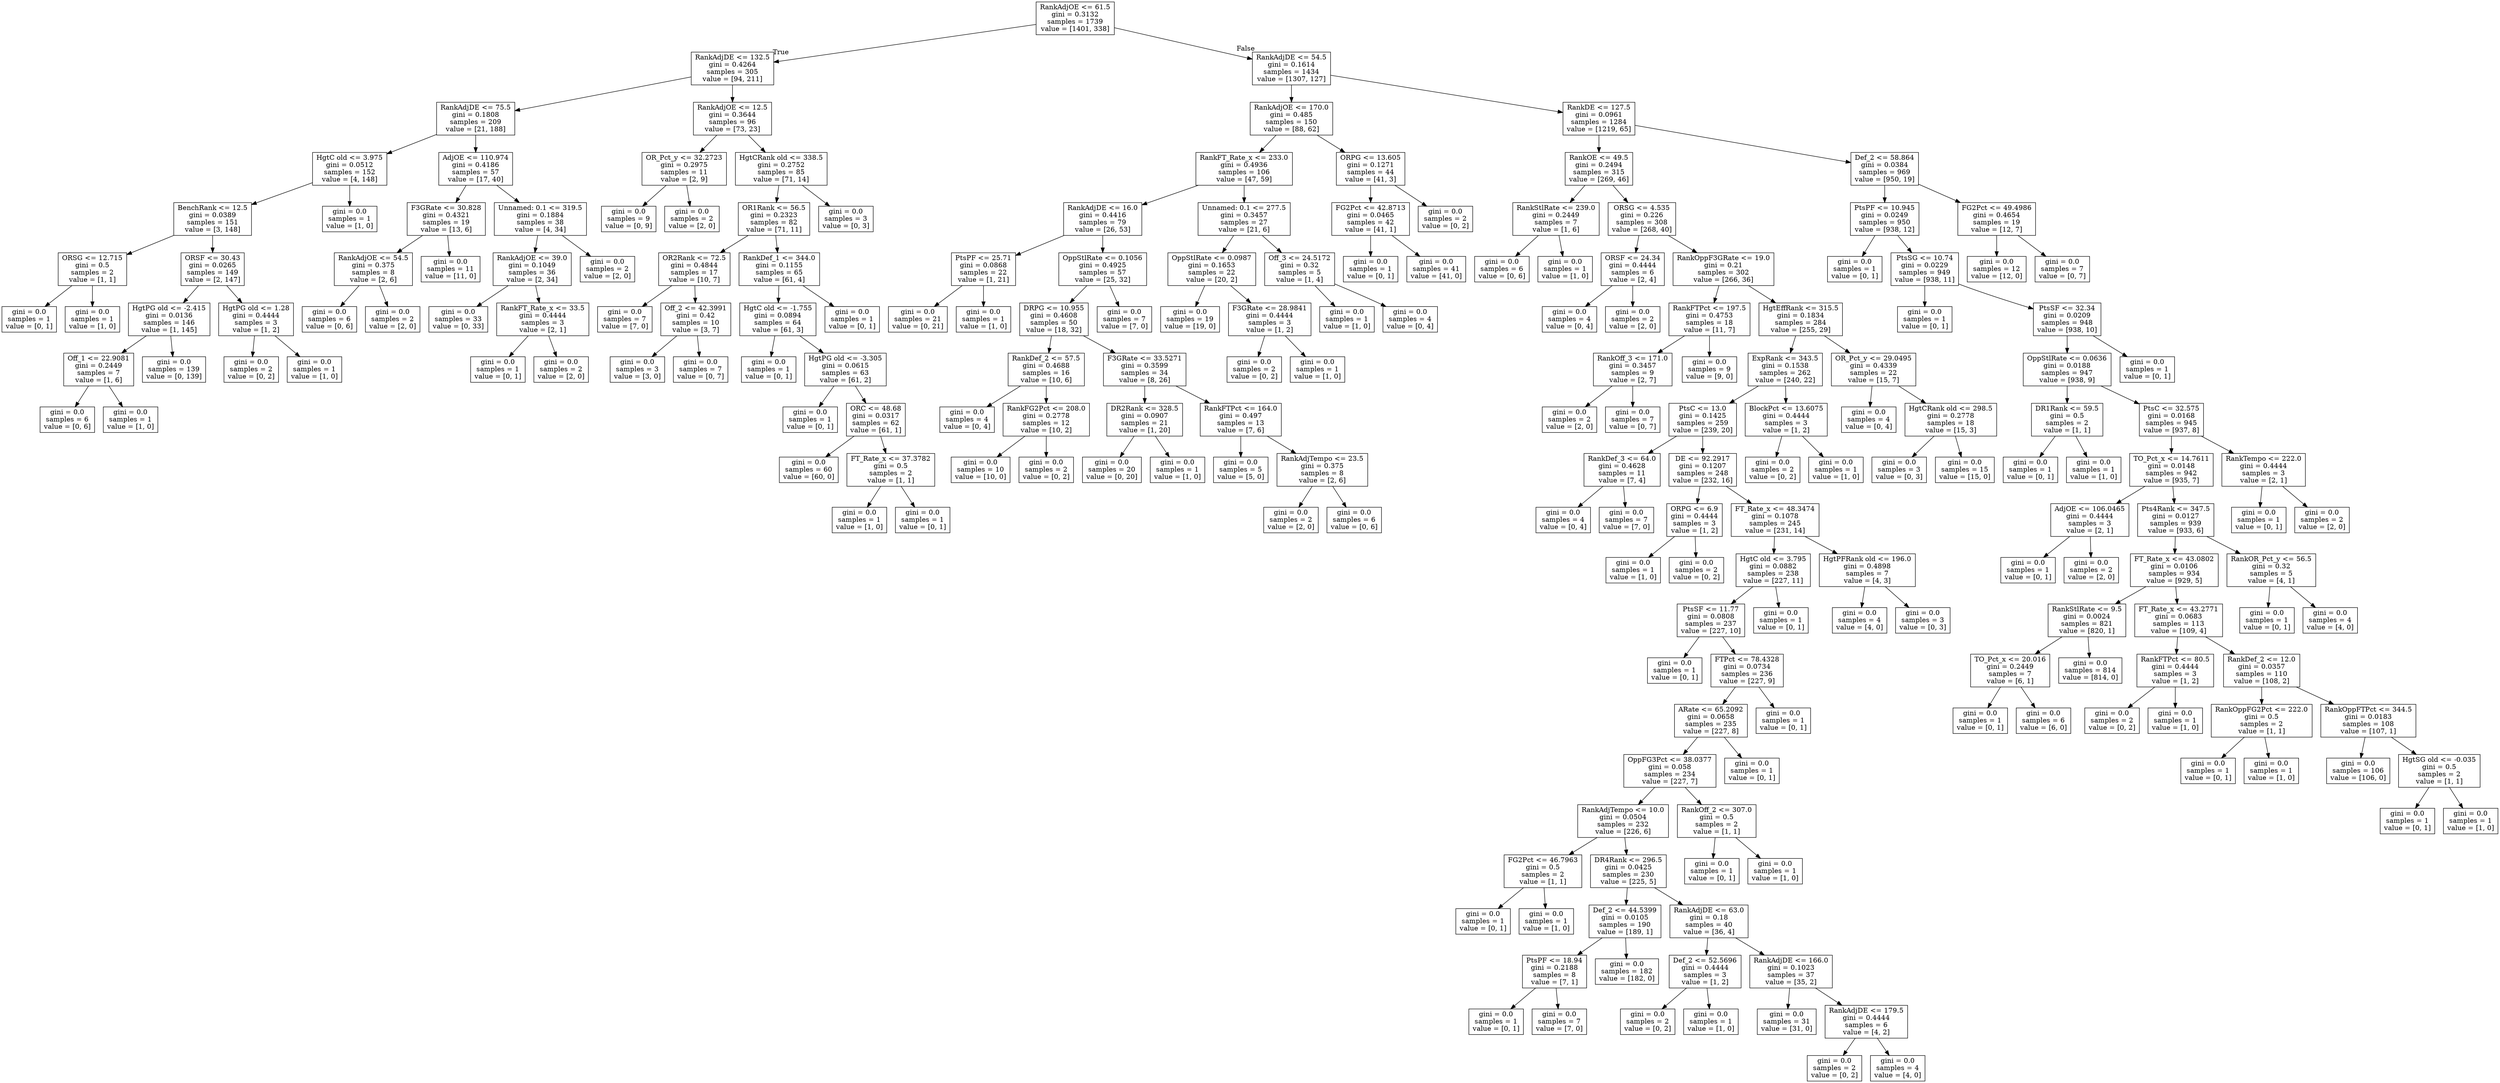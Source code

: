 digraph Tree {
node [shape=box] ;
0 [label="RankAdjOE <= 61.5\ngini = 0.3132\nsamples = 1739\nvalue = [1401, 338]"] ;
1 [label="RankAdjDE <= 132.5\ngini = 0.4264\nsamples = 305\nvalue = [94, 211]"] ;
0 -> 1 [labeldistance=2.5, labelangle=45, headlabel="True"] ;
2 [label="RankAdjDE <= 75.5\ngini = 0.1808\nsamples = 209\nvalue = [21, 188]"] ;
1 -> 2 ;
3 [label="HgtC old <= 3.975\ngini = 0.0512\nsamples = 152\nvalue = [4, 148]"] ;
2 -> 3 ;
4 [label="BenchRank <= 12.5\ngini = 0.0389\nsamples = 151\nvalue = [3, 148]"] ;
3 -> 4 ;
5 [label="ORSG <= 12.715\ngini = 0.5\nsamples = 2\nvalue = [1, 1]"] ;
4 -> 5 ;
6 [label="gini = 0.0\nsamples = 1\nvalue = [0, 1]"] ;
5 -> 6 ;
7 [label="gini = 0.0\nsamples = 1\nvalue = [1, 0]"] ;
5 -> 7 ;
8 [label="ORSF <= 30.43\ngini = 0.0265\nsamples = 149\nvalue = [2, 147]"] ;
4 -> 8 ;
9 [label="HgtPG old <= -2.415\ngini = 0.0136\nsamples = 146\nvalue = [1, 145]"] ;
8 -> 9 ;
10 [label="Off_1 <= 22.9081\ngini = 0.2449\nsamples = 7\nvalue = [1, 6]"] ;
9 -> 10 ;
11 [label="gini = 0.0\nsamples = 6\nvalue = [0, 6]"] ;
10 -> 11 ;
12 [label="gini = 0.0\nsamples = 1\nvalue = [1, 0]"] ;
10 -> 12 ;
13 [label="gini = 0.0\nsamples = 139\nvalue = [0, 139]"] ;
9 -> 13 ;
14 [label="HgtPG old <= 1.28\ngini = 0.4444\nsamples = 3\nvalue = [1, 2]"] ;
8 -> 14 ;
15 [label="gini = 0.0\nsamples = 2\nvalue = [0, 2]"] ;
14 -> 15 ;
16 [label="gini = 0.0\nsamples = 1\nvalue = [1, 0]"] ;
14 -> 16 ;
17 [label="gini = 0.0\nsamples = 1\nvalue = [1, 0]"] ;
3 -> 17 ;
18 [label="AdjOE <= 110.974\ngini = 0.4186\nsamples = 57\nvalue = [17, 40]"] ;
2 -> 18 ;
19 [label="F3GRate <= 30.828\ngini = 0.4321\nsamples = 19\nvalue = [13, 6]"] ;
18 -> 19 ;
20 [label="RankAdjOE <= 54.5\ngini = 0.375\nsamples = 8\nvalue = [2, 6]"] ;
19 -> 20 ;
21 [label="gini = 0.0\nsamples = 6\nvalue = [0, 6]"] ;
20 -> 21 ;
22 [label="gini = 0.0\nsamples = 2\nvalue = [2, 0]"] ;
20 -> 22 ;
23 [label="gini = 0.0\nsamples = 11\nvalue = [11, 0]"] ;
19 -> 23 ;
24 [label="Unnamed: 0.1 <= 319.5\ngini = 0.1884\nsamples = 38\nvalue = [4, 34]"] ;
18 -> 24 ;
25 [label="RankAdjOE <= 39.0\ngini = 0.1049\nsamples = 36\nvalue = [2, 34]"] ;
24 -> 25 ;
26 [label="gini = 0.0\nsamples = 33\nvalue = [0, 33]"] ;
25 -> 26 ;
27 [label="RankFT_Rate_x <= 33.5\ngini = 0.4444\nsamples = 3\nvalue = [2, 1]"] ;
25 -> 27 ;
28 [label="gini = 0.0\nsamples = 1\nvalue = [0, 1]"] ;
27 -> 28 ;
29 [label="gini = 0.0\nsamples = 2\nvalue = [2, 0]"] ;
27 -> 29 ;
30 [label="gini = 0.0\nsamples = 2\nvalue = [2, 0]"] ;
24 -> 30 ;
31 [label="RankAdjOE <= 12.5\ngini = 0.3644\nsamples = 96\nvalue = [73, 23]"] ;
1 -> 31 ;
32 [label="OR_Pct_y <= 32.2723\ngini = 0.2975\nsamples = 11\nvalue = [2, 9]"] ;
31 -> 32 ;
33 [label="gini = 0.0\nsamples = 9\nvalue = [0, 9]"] ;
32 -> 33 ;
34 [label="gini = 0.0\nsamples = 2\nvalue = [2, 0]"] ;
32 -> 34 ;
35 [label="HgtCRank old <= 338.5\ngini = 0.2752\nsamples = 85\nvalue = [71, 14]"] ;
31 -> 35 ;
36 [label="OR1Rank <= 56.5\ngini = 0.2323\nsamples = 82\nvalue = [71, 11]"] ;
35 -> 36 ;
37 [label="OR2Rank <= 72.5\ngini = 0.4844\nsamples = 17\nvalue = [10, 7]"] ;
36 -> 37 ;
38 [label="gini = 0.0\nsamples = 7\nvalue = [7, 0]"] ;
37 -> 38 ;
39 [label="Off_2 <= 42.3991\ngini = 0.42\nsamples = 10\nvalue = [3, 7]"] ;
37 -> 39 ;
40 [label="gini = 0.0\nsamples = 3\nvalue = [3, 0]"] ;
39 -> 40 ;
41 [label="gini = 0.0\nsamples = 7\nvalue = [0, 7]"] ;
39 -> 41 ;
42 [label="RankDef_1 <= 344.0\ngini = 0.1155\nsamples = 65\nvalue = [61, 4]"] ;
36 -> 42 ;
43 [label="HgtC old <= -1.755\ngini = 0.0894\nsamples = 64\nvalue = [61, 3]"] ;
42 -> 43 ;
44 [label="gini = 0.0\nsamples = 1\nvalue = [0, 1]"] ;
43 -> 44 ;
45 [label="HgtPG old <= -3.305\ngini = 0.0615\nsamples = 63\nvalue = [61, 2]"] ;
43 -> 45 ;
46 [label="gini = 0.0\nsamples = 1\nvalue = [0, 1]"] ;
45 -> 46 ;
47 [label="ORC <= 48.68\ngini = 0.0317\nsamples = 62\nvalue = [61, 1]"] ;
45 -> 47 ;
48 [label="gini = 0.0\nsamples = 60\nvalue = [60, 0]"] ;
47 -> 48 ;
49 [label="FT_Rate_x <= 37.3782\ngini = 0.5\nsamples = 2\nvalue = [1, 1]"] ;
47 -> 49 ;
50 [label="gini = 0.0\nsamples = 1\nvalue = [1, 0]"] ;
49 -> 50 ;
51 [label="gini = 0.0\nsamples = 1\nvalue = [0, 1]"] ;
49 -> 51 ;
52 [label="gini = 0.0\nsamples = 1\nvalue = [0, 1]"] ;
42 -> 52 ;
53 [label="gini = 0.0\nsamples = 3\nvalue = [0, 3]"] ;
35 -> 53 ;
54 [label="RankAdjDE <= 54.5\ngini = 0.1614\nsamples = 1434\nvalue = [1307, 127]"] ;
0 -> 54 [labeldistance=2.5, labelangle=-45, headlabel="False"] ;
55 [label="RankAdjOE <= 170.0\ngini = 0.485\nsamples = 150\nvalue = [88, 62]"] ;
54 -> 55 ;
56 [label="RankFT_Rate_x <= 233.0\ngini = 0.4936\nsamples = 106\nvalue = [47, 59]"] ;
55 -> 56 ;
57 [label="RankAdjDE <= 16.0\ngini = 0.4416\nsamples = 79\nvalue = [26, 53]"] ;
56 -> 57 ;
58 [label="PtsPF <= 25.71\ngini = 0.0868\nsamples = 22\nvalue = [1, 21]"] ;
57 -> 58 ;
59 [label="gini = 0.0\nsamples = 21\nvalue = [0, 21]"] ;
58 -> 59 ;
60 [label="gini = 0.0\nsamples = 1\nvalue = [1, 0]"] ;
58 -> 60 ;
61 [label="OppStlRate <= 0.1056\ngini = 0.4925\nsamples = 57\nvalue = [25, 32]"] ;
57 -> 61 ;
62 [label="DRPG <= 10.955\ngini = 0.4608\nsamples = 50\nvalue = [18, 32]"] ;
61 -> 62 ;
63 [label="RankDef_2 <= 57.5\ngini = 0.4688\nsamples = 16\nvalue = [10, 6]"] ;
62 -> 63 ;
64 [label="gini = 0.0\nsamples = 4\nvalue = [0, 4]"] ;
63 -> 64 ;
65 [label="RankFG2Pct <= 208.0\ngini = 0.2778\nsamples = 12\nvalue = [10, 2]"] ;
63 -> 65 ;
66 [label="gini = 0.0\nsamples = 10\nvalue = [10, 0]"] ;
65 -> 66 ;
67 [label="gini = 0.0\nsamples = 2\nvalue = [0, 2]"] ;
65 -> 67 ;
68 [label="F3GRate <= 33.5271\ngini = 0.3599\nsamples = 34\nvalue = [8, 26]"] ;
62 -> 68 ;
69 [label="DR2Rank <= 328.5\ngini = 0.0907\nsamples = 21\nvalue = [1, 20]"] ;
68 -> 69 ;
70 [label="gini = 0.0\nsamples = 20\nvalue = [0, 20]"] ;
69 -> 70 ;
71 [label="gini = 0.0\nsamples = 1\nvalue = [1, 0]"] ;
69 -> 71 ;
72 [label="RankFTPct <= 164.0\ngini = 0.497\nsamples = 13\nvalue = [7, 6]"] ;
68 -> 72 ;
73 [label="gini = 0.0\nsamples = 5\nvalue = [5, 0]"] ;
72 -> 73 ;
74 [label="RankAdjTempo <= 23.5\ngini = 0.375\nsamples = 8\nvalue = [2, 6]"] ;
72 -> 74 ;
75 [label="gini = 0.0\nsamples = 2\nvalue = [2, 0]"] ;
74 -> 75 ;
76 [label="gini = 0.0\nsamples = 6\nvalue = [0, 6]"] ;
74 -> 76 ;
77 [label="gini = 0.0\nsamples = 7\nvalue = [7, 0]"] ;
61 -> 77 ;
78 [label="Unnamed: 0.1 <= 277.5\ngini = 0.3457\nsamples = 27\nvalue = [21, 6]"] ;
56 -> 78 ;
79 [label="OppStlRate <= 0.0987\ngini = 0.1653\nsamples = 22\nvalue = [20, 2]"] ;
78 -> 79 ;
80 [label="gini = 0.0\nsamples = 19\nvalue = [19, 0]"] ;
79 -> 80 ;
81 [label="F3GRate <= 28.9841\ngini = 0.4444\nsamples = 3\nvalue = [1, 2]"] ;
79 -> 81 ;
82 [label="gini = 0.0\nsamples = 2\nvalue = [0, 2]"] ;
81 -> 82 ;
83 [label="gini = 0.0\nsamples = 1\nvalue = [1, 0]"] ;
81 -> 83 ;
84 [label="Off_3 <= 24.5172\ngini = 0.32\nsamples = 5\nvalue = [1, 4]"] ;
78 -> 84 ;
85 [label="gini = 0.0\nsamples = 1\nvalue = [1, 0]"] ;
84 -> 85 ;
86 [label="gini = 0.0\nsamples = 4\nvalue = [0, 4]"] ;
84 -> 86 ;
87 [label="ORPG <= 13.605\ngini = 0.1271\nsamples = 44\nvalue = [41, 3]"] ;
55 -> 87 ;
88 [label="FG2Pct <= 42.8713\ngini = 0.0465\nsamples = 42\nvalue = [41, 1]"] ;
87 -> 88 ;
89 [label="gini = 0.0\nsamples = 1\nvalue = [0, 1]"] ;
88 -> 89 ;
90 [label="gini = 0.0\nsamples = 41\nvalue = [41, 0]"] ;
88 -> 90 ;
91 [label="gini = 0.0\nsamples = 2\nvalue = [0, 2]"] ;
87 -> 91 ;
92 [label="RankDE <= 127.5\ngini = 0.0961\nsamples = 1284\nvalue = [1219, 65]"] ;
54 -> 92 ;
93 [label="RankOE <= 49.5\ngini = 0.2494\nsamples = 315\nvalue = [269, 46]"] ;
92 -> 93 ;
94 [label="RankStlRate <= 239.0\ngini = 0.2449\nsamples = 7\nvalue = [1, 6]"] ;
93 -> 94 ;
95 [label="gini = 0.0\nsamples = 6\nvalue = [0, 6]"] ;
94 -> 95 ;
96 [label="gini = 0.0\nsamples = 1\nvalue = [1, 0]"] ;
94 -> 96 ;
97 [label="ORSG <= 4.535\ngini = 0.226\nsamples = 308\nvalue = [268, 40]"] ;
93 -> 97 ;
98 [label="ORSF <= 24.34\ngini = 0.4444\nsamples = 6\nvalue = [2, 4]"] ;
97 -> 98 ;
99 [label="gini = 0.0\nsamples = 4\nvalue = [0, 4]"] ;
98 -> 99 ;
100 [label="gini = 0.0\nsamples = 2\nvalue = [2, 0]"] ;
98 -> 100 ;
101 [label="RankOppF3GRate <= 19.0\ngini = 0.21\nsamples = 302\nvalue = [266, 36]"] ;
97 -> 101 ;
102 [label="RankFTPct <= 197.5\ngini = 0.4753\nsamples = 18\nvalue = [11, 7]"] ;
101 -> 102 ;
103 [label="RankOff_3 <= 171.0\ngini = 0.3457\nsamples = 9\nvalue = [2, 7]"] ;
102 -> 103 ;
104 [label="gini = 0.0\nsamples = 2\nvalue = [2, 0]"] ;
103 -> 104 ;
105 [label="gini = 0.0\nsamples = 7\nvalue = [0, 7]"] ;
103 -> 105 ;
106 [label="gini = 0.0\nsamples = 9\nvalue = [9, 0]"] ;
102 -> 106 ;
107 [label="HgtEffRank <= 315.5\ngini = 0.1834\nsamples = 284\nvalue = [255, 29]"] ;
101 -> 107 ;
108 [label="ExpRank <= 343.5\ngini = 0.1538\nsamples = 262\nvalue = [240, 22]"] ;
107 -> 108 ;
109 [label="PtsC <= 13.0\ngini = 0.1425\nsamples = 259\nvalue = [239, 20]"] ;
108 -> 109 ;
110 [label="RankDef_3 <= 64.0\ngini = 0.4628\nsamples = 11\nvalue = [7, 4]"] ;
109 -> 110 ;
111 [label="gini = 0.0\nsamples = 4\nvalue = [0, 4]"] ;
110 -> 111 ;
112 [label="gini = 0.0\nsamples = 7\nvalue = [7, 0]"] ;
110 -> 112 ;
113 [label="DE <= 92.2917\ngini = 0.1207\nsamples = 248\nvalue = [232, 16]"] ;
109 -> 113 ;
114 [label="ORPG <= 6.9\ngini = 0.4444\nsamples = 3\nvalue = [1, 2]"] ;
113 -> 114 ;
115 [label="gini = 0.0\nsamples = 1\nvalue = [1, 0]"] ;
114 -> 115 ;
116 [label="gini = 0.0\nsamples = 2\nvalue = [0, 2]"] ;
114 -> 116 ;
117 [label="FT_Rate_x <= 48.3474\ngini = 0.1078\nsamples = 245\nvalue = [231, 14]"] ;
113 -> 117 ;
118 [label="HgtC old <= 3.795\ngini = 0.0882\nsamples = 238\nvalue = [227, 11]"] ;
117 -> 118 ;
119 [label="PtsSF <= 11.77\ngini = 0.0808\nsamples = 237\nvalue = [227, 10]"] ;
118 -> 119 ;
120 [label="gini = 0.0\nsamples = 1\nvalue = [0, 1]"] ;
119 -> 120 ;
121 [label="FTPct <= 78.4328\ngini = 0.0734\nsamples = 236\nvalue = [227, 9]"] ;
119 -> 121 ;
122 [label="ARate <= 65.2092\ngini = 0.0658\nsamples = 235\nvalue = [227, 8]"] ;
121 -> 122 ;
123 [label="OppFG3Pct <= 38.0377\ngini = 0.058\nsamples = 234\nvalue = [227, 7]"] ;
122 -> 123 ;
124 [label="RankAdjTempo <= 10.0\ngini = 0.0504\nsamples = 232\nvalue = [226, 6]"] ;
123 -> 124 ;
125 [label="FG2Pct <= 46.7963\ngini = 0.5\nsamples = 2\nvalue = [1, 1]"] ;
124 -> 125 ;
126 [label="gini = 0.0\nsamples = 1\nvalue = [0, 1]"] ;
125 -> 126 ;
127 [label="gini = 0.0\nsamples = 1\nvalue = [1, 0]"] ;
125 -> 127 ;
128 [label="DR4Rank <= 296.5\ngini = 0.0425\nsamples = 230\nvalue = [225, 5]"] ;
124 -> 128 ;
129 [label="Def_2 <= 44.5399\ngini = 0.0105\nsamples = 190\nvalue = [189, 1]"] ;
128 -> 129 ;
130 [label="PtsPF <= 18.94\ngini = 0.2188\nsamples = 8\nvalue = [7, 1]"] ;
129 -> 130 ;
131 [label="gini = 0.0\nsamples = 1\nvalue = [0, 1]"] ;
130 -> 131 ;
132 [label="gini = 0.0\nsamples = 7\nvalue = [7, 0]"] ;
130 -> 132 ;
133 [label="gini = 0.0\nsamples = 182\nvalue = [182, 0]"] ;
129 -> 133 ;
134 [label="RankAdjDE <= 63.0\ngini = 0.18\nsamples = 40\nvalue = [36, 4]"] ;
128 -> 134 ;
135 [label="Def_2 <= 52.5696\ngini = 0.4444\nsamples = 3\nvalue = [1, 2]"] ;
134 -> 135 ;
136 [label="gini = 0.0\nsamples = 2\nvalue = [0, 2]"] ;
135 -> 136 ;
137 [label="gini = 0.0\nsamples = 1\nvalue = [1, 0]"] ;
135 -> 137 ;
138 [label="RankAdjDE <= 166.0\ngini = 0.1023\nsamples = 37\nvalue = [35, 2]"] ;
134 -> 138 ;
139 [label="gini = 0.0\nsamples = 31\nvalue = [31, 0]"] ;
138 -> 139 ;
140 [label="RankAdjDE <= 179.5\ngini = 0.4444\nsamples = 6\nvalue = [4, 2]"] ;
138 -> 140 ;
141 [label="gini = 0.0\nsamples = 2\nvalue = [0, 2]"] ;
140 -> 141 ;
142 [label="gini = 0.0\nsamples = 4\nvalue = [4, 0]"] ;
140 -> 142 ;
143 [label="RankOff_2 <= 307.0\ngini = 0.5\nsamples = 2\nvalue = [1, 1]"] ;
123 -> 143 ;
144 [label="gini = 0.0\nsamples = 1\nvalue = [0, 1]"] ;
143 -> 144 ;
145 [label="gini = 0.0\nsamples = 1\nvalue = [1, 0]"] ;
143 -> 145 ;
146 [label="gini = 0.0\nsamples = 1\nvalue = [0, 1]"] ;
122 -> 146 ;
147 [label="gini = 0.0\nsamples = 1\nvalue = [0, 1]"] ;
121 -> 147 ;
148 [label="gini = 0.0\nsamples = 1\nvalue = [0, 1]"] ;
118 -> 148 ;
149 [label="HgtPFRank old <= 196.0\ngini = 0.4898\nsamples = 7\nvalue = [4, 3]"] ;
117 -> 149 ;
150 [label="gini = 0.0\nsamples = 4\nvalue = [4, 0]"] ;
149 -> 150 ;
151 [label="gini = 0.0\nsamples = 3\nvalue = [0, 3]"] ;
149 -> 151 ;
152 [label="BlockPct <= 13.6075\ngini = 0.4444\nsamples = 3\nvalue = [1, 2]"] ;
108 -> 152 ;
153 [label="gini = 0.0\nsamples = 2\nvalue = [0, 2]"] ;
152 -> 153 ;
154 [label="gini = 0.0\nsamples = 1\nvalue = [1, 0]"] ;
152 -> 154 ;
155 [label="OR_Pct_y <= 29.0495\ngini = 0.4339\nsamples = 22\nvalue = [15, 7]"] ;
107 -> 155 ;
156 [label="gini = 0.0\nsamples = 4\nvalue = [0, 4]"] ;
155 -> 156 ;
157 [label="HgtCRank old <= 298.5\ngini = 0.2778\nsamples = 18\nvalue = [15, 3]"] ;
155 -> 157 ;
158 [label="gini = 0.0\nsamples = 3\nvalue = [0, 3]"] ;
157 -> 158 ;
159 [label="gini = 0.0\nsamples = 15\nvalue = [15, 0]"] ;
157 -> 159 ;
160 [label="Def_2 <= 58.864\ngini = 0.0384\nsamples = 969\nvalue = [950, 19]"] ;
92 -> 160 ;
161 [label="PtsPF <= 10.945\ngini = 0.0249\nsamples = 950\nvalue = [938, 12]"] ;
160 -> 161 ;
162 [label="gini = 0.0\nsamples = 1\nvalue = [0, 1]"] ;
161 -> 162 ;
163 [label="PtsSG <= 10.74\ngini = 0.0229\nsamples = 949\nvalue = [938, 11]"] ;
161 -> 163 ;
164 [label="gini = 0.0\nsamples = 1\nvalue = [0, 1]"] ;
163 -> 164 ;
165 [label="PtsSF <= 32.34\ngini = 0.0209\nsamples = 948\nvalue = [938, 10]"] ;
163 -> 165 ;
166 [label="OppStlRate <= 0.0636\ngini = 0.0188\nsamples = 947\nvalue = [938, 9]"] ;
165 -> 166 ;
167 [label="DR1Rank <= 59.5\ngini = 0.5\nsamples = 2\nvalue = [1, 1]"] ;
166 -> 167 ;
168 [label="gini = 0.0\nsamples = 1\nvalue = [0, 1]"] ;
167 -> 168 ;
169 [label="gini = 0.0\nsamples = 1\nvalue = [1, 0]"] ;
167 -> 169 ;
170 [label="PtsC <= 32.575\ngini = 0.0168\nsamples = 945\nvalue = [937, 8]"] ;
166 -> 170 ;
171 [label="TO_Pct_x <= 14.7611\ngini = 0.0148\nsamples = 942\nvalue = [935, 7]"] ;
170 -> 171 ;
172 [label="AdjOE <= 106.0465\ngini = 0.4444\nsamples = 3\nvalue = [2, 1]"] ;
171 -> 172 ;
173 [label="gini = 0.0\nsamples = 1\nvalue = [0, 1]"] ;
172 -> 173 ;
174 [label="gini = 0.0\nsamples = 2\nvalue = [2, 0]"] ;
172 -> 174 ;
175 [label="Pts4Rank <= 347.5\ngini = 0.0127\nsamples = 939\nvalue = [933, 6]"] ;
171 -> 175 ;
176 [label="FT_Rate_x <= 43.0802\ngini = 0.0106\nsamples = 934\nvalue = [929, 5]"] ;
175 -> 176 ;
177 [label="RankStlRate <= 9.5\ngini = 0.0024\nsamples = 821\nvalue = [820, 1]"] ;
176 -> 177 ;
178 [label="TO_Pct_x <= 20.016\ngini = 0.2449\nsamples = 7\nvalue = [6, 1]"] ;
177 -> 178 ;
179 [label="gini = 0.0\nsamples = 1\nvalue = [0, 1]"] ;
178 -> 179 ;
180 [label="gini = 0.0\nsamples = 6\nvalue = [6, 0]"] ;
178 -> 180 ;
181 [label="gini = 0.0\nsamples = 814\nvalue = [814, 0]"] ;
177 -> 181 ;
182 [label="FT_Rate_x <= 43.2771\ngini = 0.0683\nsamples = 113\nvalue = [109, 4]"] ;
176 -> 182 ;
183 [label="RankFTPct <= 80.5\ngini = 0.4444\nsamples = 3\nvalue = [1, 2]"] ;
182 -> 183 ;
184 [label="gini = 0.0\nsamples = 2\nvalue = [0, 2]"] ;
183 -> 184 ;
185 [label="gini = 0.0\nsamples = 1\nvalue = [1, 0]"] ;
183 -> 185 ;
186 [label="RankDef_2 <= 12.0\ngini = 0.0357\nsamples = 110\nvalue = [108, 2]"] ;
182 -> 186 ;
187 [label="RankOppFG2Pct <= 222.0\ngini = 0.5\nsamples = 2\nvalue = [1, 1]"] ;
186 -> 187 ;
188 [label="gini = 0.0\nsamples = 1\nvalue = [0, 1]"] ;
187 -> 188 ;
189 [label="gini = 0.0\nsamples = 1\nvalue = [1, 0]"] ;
187 -> 189 ;
190 [label="RankOppFTPct <= 344.5\ngini = 0.0183\nsamples = 108\nvalue = [107, 1]"] ;
186 -> 190 ;
191 [label="gini = 0.0\nsamples = 106\nvalue = [106, 0]"] ;
190 -> 191 ;
192 [label="HgtSG old <= -0.035\ngini = 0.5\nsamples = 2\nvalue = [1, 1]"] ;
190 -> 192 ;
193 [label="gini = 0.0\nsamples = 1\nvalue = [0, 1]"] ;
192 -> 193 ;
194 [label="gini = 0.0\nsamples = 1\nvalue = [1, 0]"] ;
192 -> 194 ;
195 [label="RankOR_Pct_y <= 56.5\ngini = 0.32\nsamples = 5\nvalue = [4, 1]"] ;
175 -> 195 ;
196 [label="gini = 0.0\nsamples = 1\nvalue = [0, 1]"] ;
195 -> 196 ;
197 [label="gini = 0.0\nsamples = 4\nvalue = [4, 0]"] ;
195 -> 197 ;
198 [label="RankTempo <= 222.0\ngini = 0.4444\nsamples = 3\nvalue = [2, 1]"] ;
170 -> 198 ;
199 [label="gini = 0.0\nsamples = 1\nvalue = [0, 1]"] ;
198 -> 199 ;
200 [label="gini = 0.0\nsamples = 2\nvalue = [2, 0]"] ;
198 -> 200 ;
201 [label="gini = 0.0\nsamples = 1\nvalue = [0, 1]"] ;
165 -> 201 ;
202 [label="FG2Pct <= 49.4986\ngini = 0.4654\nsamples = 19\nvalue = [12, 7]"] ;
160 -> 202 ;
203 [label="gini = 0.0\nsamples = 12\nvalue = [12, 0]"] ;
202 -> 203 ;
204 [label="gini = 0.0\nsamples = 7\nvalue = [0, 7]"] ;
202 -> 204 ;
}